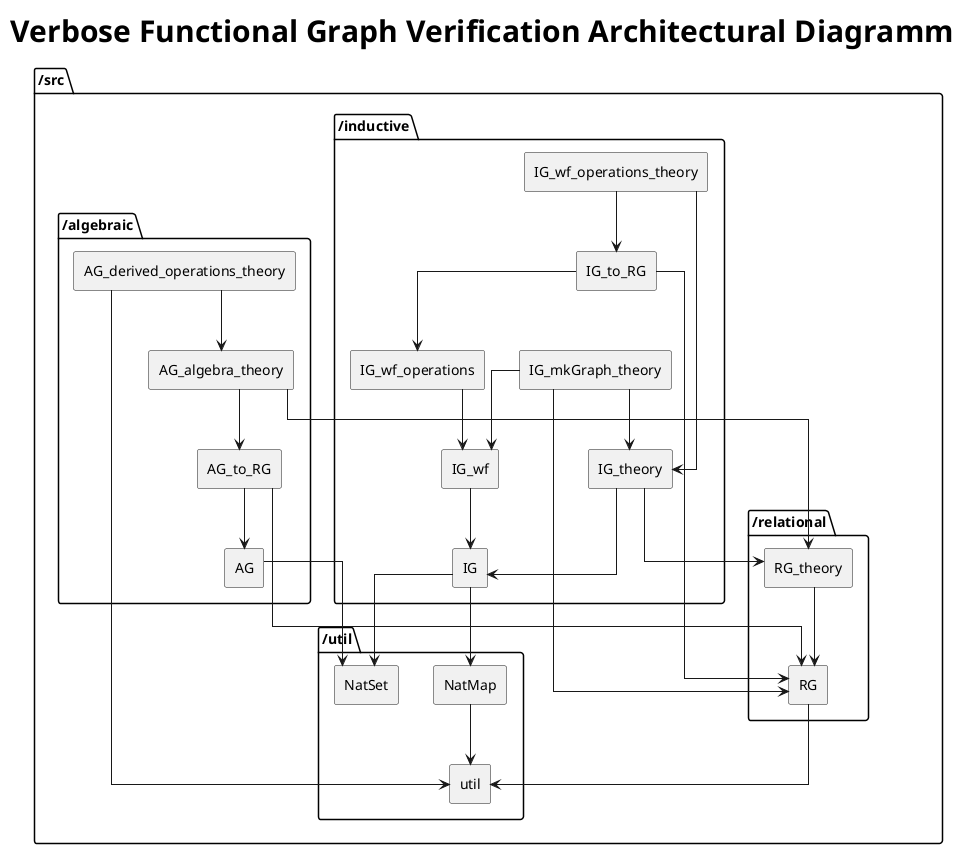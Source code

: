 @startuml UI

title <size:30><b>Verbose Functional Graph Verification Architectural Diagramm</b></size>

' !theme materia

' skinparam {
'   backgroundColor #f8f8f8
'   defaultFontName "Segoe UI"
'   defaultFontSize 14
'   shadowing true
'   roundCorner 20
'   ArrowColor #555
'   ArrowThickness 2
' }




skinparam linetype ortho

package "/src" {

    package "/util" {
        rectangle util

        rectangle NatSet

        rectangle NatMap
    }


    package "/relational" {
        rectangle RG

        rectangle RG_theory
    }


    package "/inductive" {
        rectangle IG

        rectangle IG_wf

        rectangle IG_wf_operations

        rectangle IG_to_RG

        rectangle IG_theory

        rectangle IG_mkGraph_theory

        rectangle IG_wf_operations_theory

    }

    package "/algebraic" {

        rectangle AG

        rectangle AG_to_RG

        rectangle AG_algebra_theory

        rectangle AG_derived_operations_theory
    }

}


NatMap --> util
RG --> util
RG_theory --> RG

IG --> NatMap
IG --> NatSet
' IG --> util

' IG_wf --> util
' IG_wf --> NatMap
IG_wf --> IG

' IG_wf_operations --> NatMap
' IG_wf_operations --> IG
IG_wf_operations --> IG_wf

' IG_to_RG --> util
IG_to_RG --> RG
' IG_to_RG --> IG
IG_to_RG --> IG_wf_operations


' IG_theory --> util
' IG_theory --> NatSet
' IG_theory --> NatMap
' IG_theory --> RG
IG_theory --> RG_theory
IG_theory --> IG


' IG_mkGraph_theory --> util
' IG_mkGraph_theory --> NatMap
IG_mkGraph_theory --> RG
' IG_mkGraph_theory --> RG_theory
' IG_mkGraph_theory --> IG
IG_mkGraph_theory --> IG_wf
IG_mkGraph_theory --> IG_theory


' IG_wf_operations_theory --> NatSet
' IG_wf_operations_theory --> NatMap
' IG_wf_operations_theory --> RG
' IG_wf_operations_theory --> RG_theory
' IG_wf_operations_theory --> IG
' IG_wf_operations_theory --> IG_wf
IG_wf_operations_theory --> IG_theory
' IG_wf_operations_theory --> IG_wf_operations
IG_wf_operations_theory --> IG_to_RG

AG --> NatSet

AG_to_RG --> RG
AG_to_RG --> AG

' AG_algebra_theory --> NatSet
' AG_algebra_theory --> RG
AG_algebra_theory --> RG_theory
' AG_algebra_theory --> AG
AG_algebra_theory --> AG_to_RG

AG_derived_operations_theory --> AG_algebra_theory
AG_derived_operations_theory --> util


@enduml